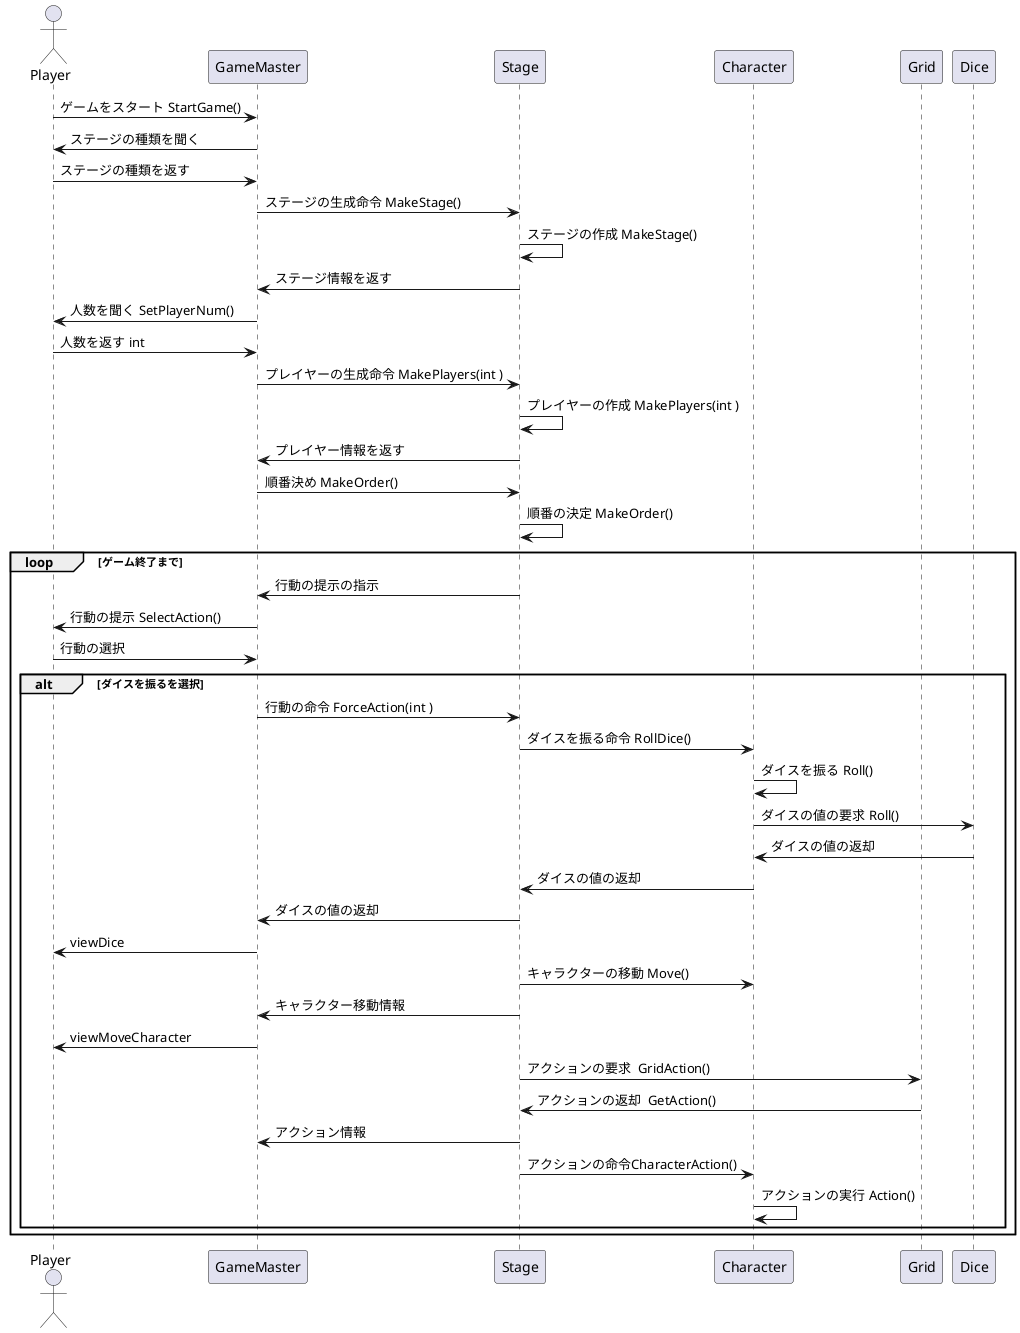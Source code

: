 ﻿@startuml
actor Player
participant GameMaster
participant Stage
participant Character
participant Grid
participant Dice

Player -> GameMaster : ゲームをスタート StartGame()
GameMaster -> Player: ステージの種類を聞く
Player -> GameMaster: ステージの種類を返す
GameMaster -> Stage : ステージの生成命令 MakeStage()
Stage -> Stage : ステージの作成 MakeStage()
Stage -> GameMaster : ステージ情報を返す
GameMaster -> Player : 人数を聞く SetPlayerNum()
Player -> GameMaster : 人数を返す int
GameMaster -> Stage : プレイヤーの生成命令 MakePlayers(int )
Stage -> Stage : プレイヤーの作成 MakePlayers(int )
Stage -> GameMaster : プレイヤー情報を返す
GameMaster -> Stage : 順番決め MakeOrder()
Stage -> Stage : 順番の決定 MakeOrder()
loop ゲーム終了まで
    GameMaster <- Stage : 行動の提示の指示 
    GameMaster -> Player : 行動の提示 SelectAction()
    Player -> GameMaster : 行動の選択
    alt ダイスを振るを選択
        GameMaster -> Stage : 行動の命令 ForceAction(int ) 
        Stage -> Character : ダイスを振る命令 RollDice()
        Character -> Character : ダイスを振る Roll()
        Character -> Dice : ダイスの値の要求 Roll()
        Dice -> Character : ダイスの値の返却
        Character -> Stage : ダイスの値の返却
        Stage -> GameMaster : ダイスの値の返却
        GameMaster -> Player : viewDice
        Stage -> Character : キャラクターの移動 Move()
        Stage -> GameMaster : キャラクター移動情報
        GameMaster -> Player : viewMoveCharacter
        Stage -> Grid : アクションの要求  GridAction()
        Grid -> Stage : アクションの返却  GetAction()
        Stage -> GameMaster : アクション情報
        Stage -> Character : アクションの命令CharacterAction()
        Character -> Character : アクションの実行 Action()
    end
end
@enduml